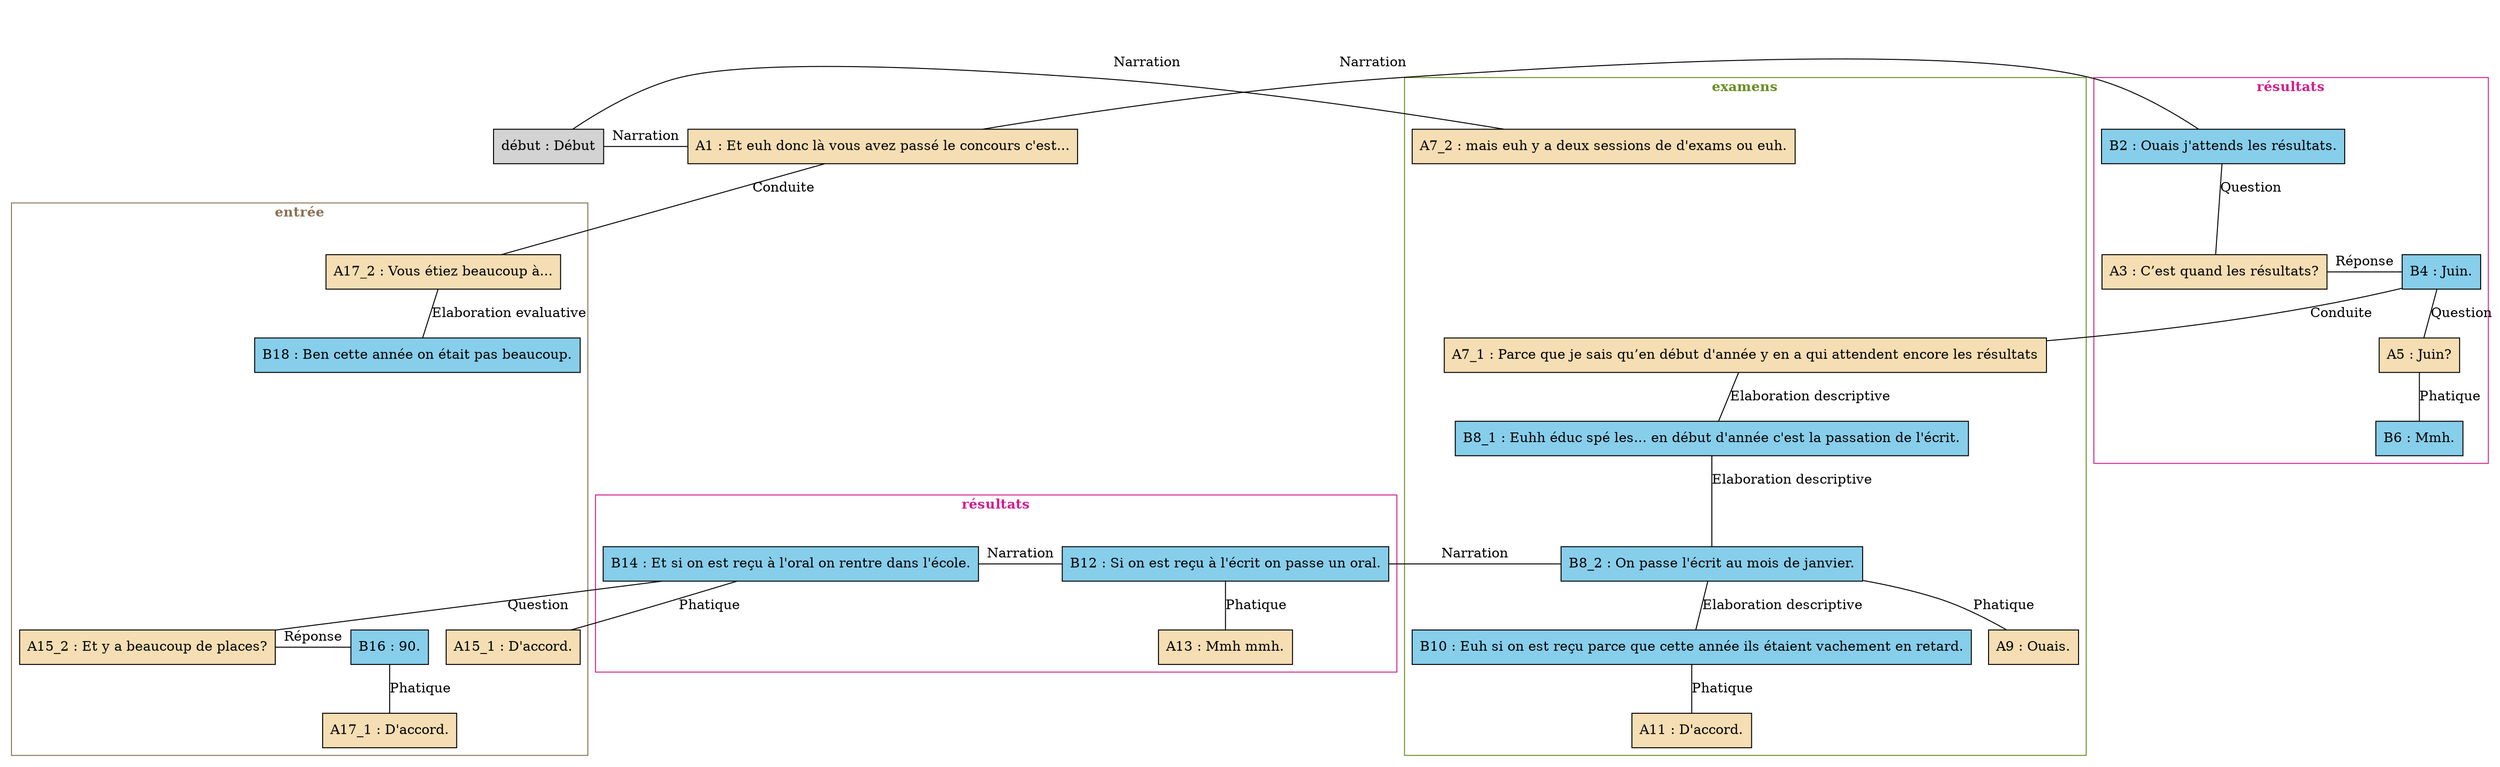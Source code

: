 digraph "Concours_-_A01" {
	node [shape=box style=filled]
	newrank=true
	zero [style=invis]
	"début" [label="début : Début"]
	A1 [label="A1 : Et euh donc là vous avez passé le concours c'est..." fillcolor=wheat]
	B2 [label="B2 : Ouais j'attends les résultats." fillcolor=skyblue]
	A3 [label="A3 : C’est quand les résultats?" fillcolor=wheat]
	B4 [label="B4 : Juin." fillcolor=skyblue]
	A5 [label="A5 : Juin?" fillcolor=wheat]
	B6 [label="B6 : Mmh." fillcolor=skyblue]
	A7_1 [label="A7_1 : Parce que je sais qu’en début d'année y en a qui attendent encore les résultats" fillcolor=wheat]
	A7_2 [label="A7_2 : mais euh y a deux sessions de d'exams ou euh." fillcolor=wheat]
	B8_1 [label="B8_1 : Euhh éduc spé les... en début d'année c'est la passation de l'écrit." fillcolor=skyblue]
	B8_2 [label="B8_2 : On passe l'écrit au mois de janvier." fillcolor=skyblue]
	A9 [label="A9 : Ouais." fillcolor=wheat]
	B10 [label="B10 : Euh si on est reçu parce que cette année ils étaient vachement en retard." fillcolor=skyblue]
	A11 [label="A11 : D'accord." fillcolor=wheat]
	B12 [label="B12 : Si on est reçu à l'écrit on passe un oral." fillcolor=skyblue]
	A13 [label="A13 : Mmh mmh." fillcolor=wheat]
	B14 [label="B14 : Et si on est reçu à l'oral on rentre dans l'école." fillcolor=skyblue]
	A15_1 [label="A15_1 : D'accord." fillcolor=wheat]
	A15_2 [label="A15_2 : Et y a beaucoup de places?" fillcolor=wheat]
	B16 [label="B16 : 90." fillcolor=skyblue]
	A17_1 [label="A17_1 : D'accord." fillcolor=wheat]
	A17_2 [label="A17_2 : Vous étiez beaucoup à..." fillcolor=wheat]
	B18 [label="B18 : Ben cette année on était pas beaucoup." fillcolor=skyblue]
	zero -> "début" [label="" style=invis]
	zero -> A1 [style=invis weight=1]
	"début" -> A1 [label=Narration constraint=false dir=none]
	zero -> B2 [style=invis weight=1]
	A1 -> B2 [label=Narration constraint=false dir=none]
	B2 -> A3 [label=Question dir=none weight=2]
	B2 -> B4 [style=invis weight=1]
	A3 -> B4 [label="Réponse" constraint=false dir=none]
	B4 -> A5 [label=Question dir=none weight=2]
	A5 -> B6 [label=Phatique dir=none weight=2]
	B4 -> A7_1 [label=Conduite dir=none weight=2]
	B8_1 -> B8_2 [label="Elaboration descriptive" dir=none weight=2]
	zero -> A7_2 [style=invis weight=1]
	"début" -> A7_2 [label=Narration constraint=false dir=none]
	A7_1 -> B8_1 [label="Elaboration descriptive" dir=none weight=2]
	B8_2 -> A9 [label=Phatique dir=none weight=2]
	B10 -> A11 [label=Phatique dir=none weight=2]
	B8_2 -> B10 [label="Elaboration descriptive" dir=none weight=2]
	B8_1 -> B12 [style=invis weight=1]
	B8_2 -> B12 [label=Narration constraint=false dir=none]
	B8_1 -> B14 [style=invis weight=1]
	B12 -> B14 [label=Narration constraint=false dir=none]
	B12 -> A13 [label=Phatique dir=none weight=2]
	B14 -> A15_1 [label=Phatique dir=none weight=2]
	B14 -> A15_2 [label=Question dir=none weight=2]
	B14 -> B16 [style=invis weight=1]
	A15_2 -> B16 [label="Réponse" constraint=false dir=none]
	B16 -> A17_1 [label=Phatique dir=none weight=2]
	A1 -> A17_2 [label=Conduite dir=none weight=2]
	A17_2 -> B18 [label="Elaboration evaluative" dir=none weight=2]
	subgraph cluster_0 {
		label=<<B>résultats</B>>
		color=violetred
		fontcolor=violetred
		B2
		A3
		B4
		A5
		B6
	}
	subgraph cluster_1 {
		label=<<B>examens</B>>
		color=olivedrab
		fontcolor=olivedrab
		A7_1
		A7_2
		B8_1
		B8_2
		A9
		B10
		A11
	}
	subgraph cluster_2 {
		label=<<B>résultats</B>>
		color=violetred
		fontcolor=violetred
		B12
		A13
		B14
	}
	subgraph cluster_3 {
		label=<<B>entrée</B>>
		color=burlywood4
		fontcolor=burlywood4
		A15_1
		A15_2
		B16
		A17_1
		A17_2
		B18
	}
}
